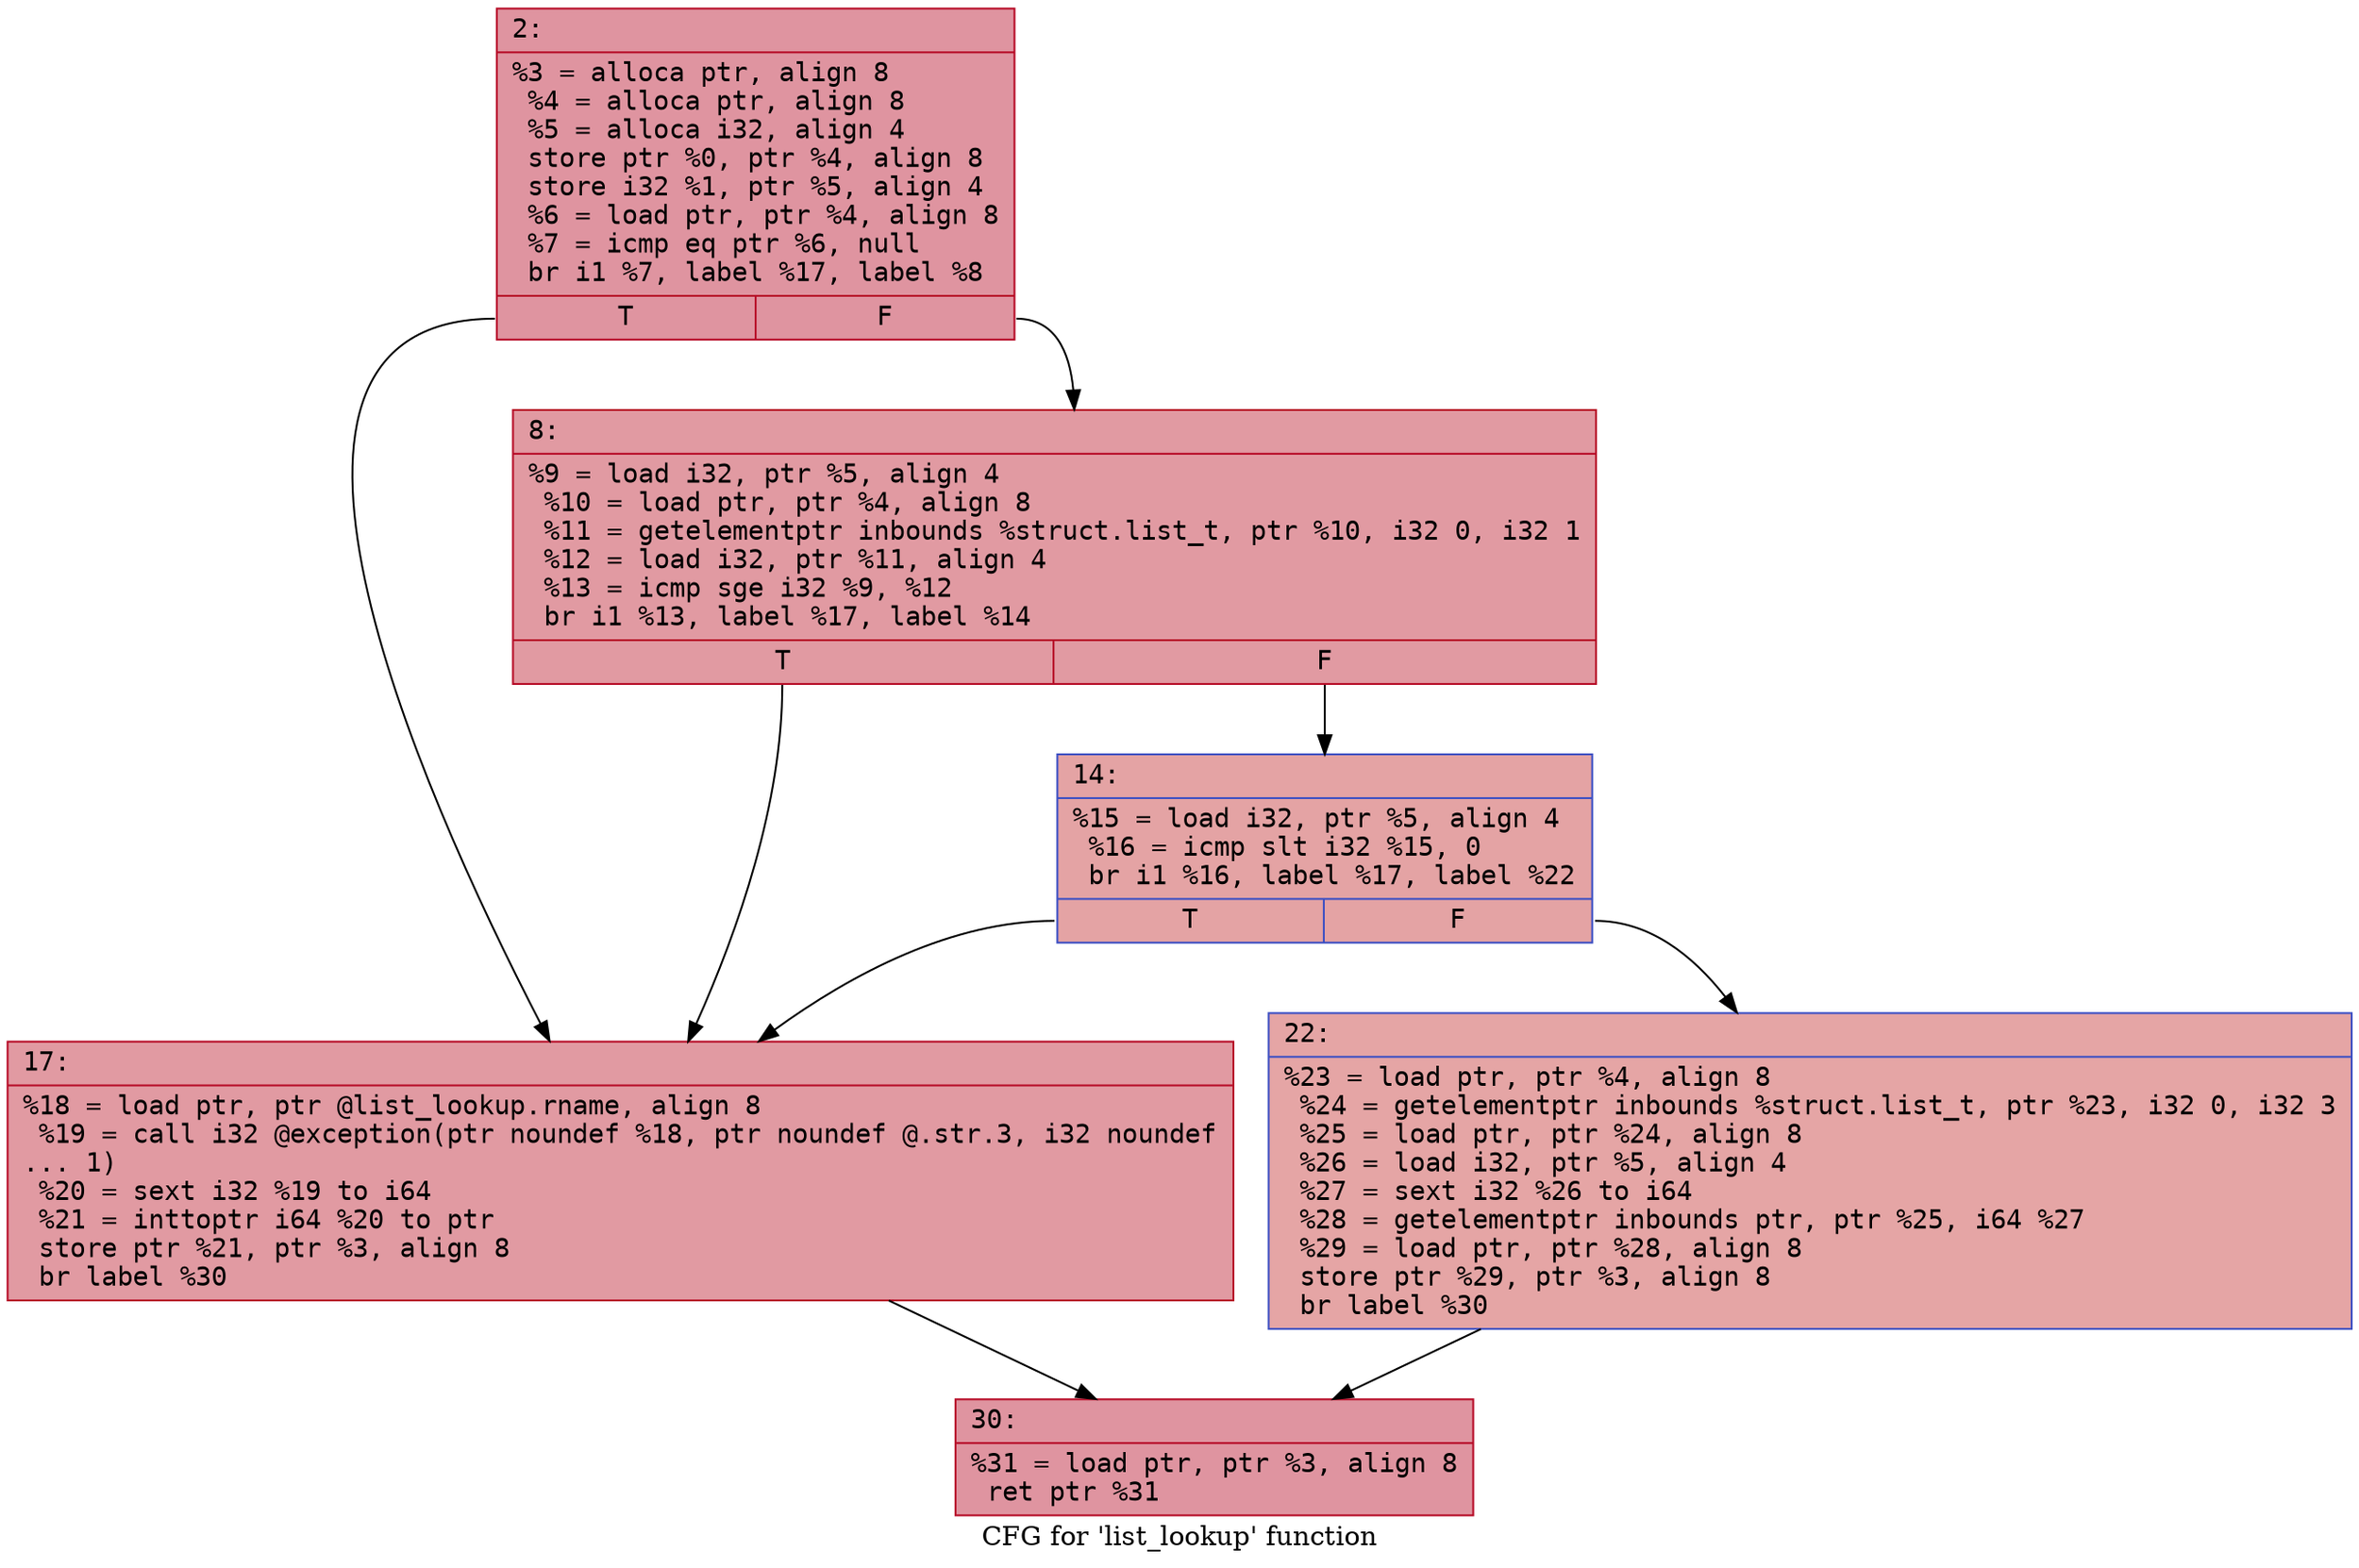 digraph "CFG for 'list_lookup' function" {
	label="CFG for 'list_lookup' function";

	Node0x600001c76670 [shape=record,color="#b70d28ff", style=filled, fillcolor="#b70d2870" fontname="Courier",label="{2:\l|  %3 = alloca ptr, align 8\l  %4 = alloca ptr, align 8\l  %5 = alloca i32, align 4\l  store ptr %0, ptr %4, align 8\l  store i32 %1, ptr %5, align 4\l  %6 = load ptr, ptr %4, align 8\l  %7 = icmp eq ptr %6, null\l  br i1 %7, label %17, label %8\l|{<s0>T|<s1>F}}"];
	Node0x600001c76670:s0 -> Node0x600001c76760[tooltip="2 -> 17\nProbability 37.50%" ];
	Node0x600001c76670:s1 -> Node0x600001c766c0[tooltip="2 -> 8\nProbability 62.50%" ];
	Node0x600001c766c0 [shape=record,color="#b70d28ff", style=filled, fillcolor="#bb1b2c70" fontname="Courier",label="{8:\l|  %9 = load i32, ptr %5, align 4\l  %10 = load ptr, ptr %4, align 8\l  %11 = getelementptr inbounds %struct.list_t, ptr %10, i32 0, i32 1\l  %12 = load i32, ptr %11, align 4\l  %13 = icmp sge i32 %9, %12\l  br i1 %13, label %17, label %14\l|{<s0>T|<s1>F}}"];
	Node0x600001c766c0:s0 -> Node0x600001c76760[tooltip="8 -> 17\nProbability 50.00%" ];
	Node0x600001c766c0:s1 -> Node0x600001c76710[tooltip="8 -> 14\nProbability 50.00%" ];
	Node0x600001c76710 [shape=record,color="#3d50c3ff", style=filled, fillcolor="#c32e3170" fontname="Courier",label="{14:\l|  %15 = load i32, ptr %5, align 4\l  %16 = icmp slt i32 %15, 0\l  br i1 %16, label %17, label %22\l|{<s0>T|<s1>F}}"];
	Node0x600001c76710:s0 -> Node0x600001c76760[tooltip="14 -> 17\nProbability 37.50%" ];
	Node0x600001c76710:s1 -> Node0x600001c767b0[tooltip="14 -> 22\nProbability 62.50%" ];
	Node0x600001c76760 [shape=record,color="#b70d28ff", style=filled, fillcolor="#bb1b2c70" fontname="Courier",label="{17:\l|  %18 = load ptr, ptr @list_lookup.rname, align 8\l  %19 = call i32 @exception(ptr noundef %18, ptr noundef @.str.3, i32 noundef\l... 1)\l  %20 = sext i32 %19 to i64\l  %21 = inttoptr i64 %20 to ptr\l  store ptr %21, ptr %3, align 8\l  br label %30\l}"];
	Node0x600001c76760 -> Node0x600001c76800[tooltip="17 -> 30\nProbability 100.00%" ];
	Node0x600001c767b0 [shape=record,color="#3d50c3ff", style=filled, fillcolor="#c5333470" fontname="Courier",label="{22:\l|  %23 = load ptr, ptr %4, align 8\l  %24 = getelementptr inbounds %struct.list_t, ptr %23, i32 0, i32 3\l  %25 = load ptr, ptr %24, align 8\l  %26 = load i32, ptr %5, align 4\l  %27 = sext i32 %26 to i64\l  %28 = getelementptr inbounds ptr, ptr %25, i64 %27\l  %29 = load ptr, ptr %28, align 8\l  store ptr %29, ptr %3, align 8\l  br label %30\l}"];
	Node0x600001c767b0 -> Node0x600001c76800[tooltip="22 -> 30\nProbability 100.00%" ];
	Node0x600001c76800 [shape=record,color="#b70d28ff", style=filled, fillcolor="#b70d2870" fontname="Courier",label="{30:\l|  %31 = load ptr, ptr %3, align 8\l  ret ptr %31\l}"];
}
